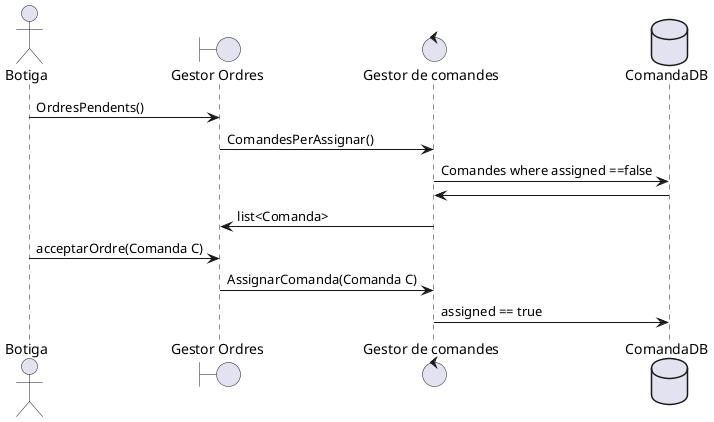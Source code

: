 @startuml

actor Botiga as B  
boundary "Gestor Ordres" as Go
control  "Gestor de comandes" as G
database ComandaDB as db 

B -> Go : OrdresPendents()
Go -> G : ComandesPerAssignar()
G -> db : Comandes where assigned ==false
db-> G 
G-> Go : list<Comanda>

B -> Go : acceptarOrdre(Comanda C)
Go-> G : AssignarComanda(Comanda C)
G -> db : assigned == true 
@enduml
